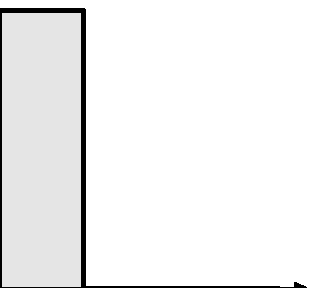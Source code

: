 %
% tunnel.mp -- tunnelstrom illustration fuer buchcover
%
% (c) 2015 Prof Dr Andreas Mueller, Hochschule Rapperswil
%
verbatimtex
\documentclass{book}
\usepackage{times}
\usepackage{amsmath}
\usepackage{amssymb}
\usepackage{amsfonts}
\usepackage{txfonts}
\begin{document}
etex;

beginfig(1)

numeric U;
U = 100;
numeric w;
w = 30;

z0 = (-200,0);
z1 = (0,0);
z2 = (0,U);
z3 = (w, U);
z4 = (w,0);
z5 = (100,0);

fill z1--z4--z3--z2--cycle withcolor (0.9,0.9,0.9);

pickup pencircle scaled 1pt;
drawarrow (z0 shifted (-10, 0))--(z5 shifted (10,0));
pickup pencircle scaled 1.5pt;
draw z0--z1--z2--z3--z4--z5;


endfig;

end
